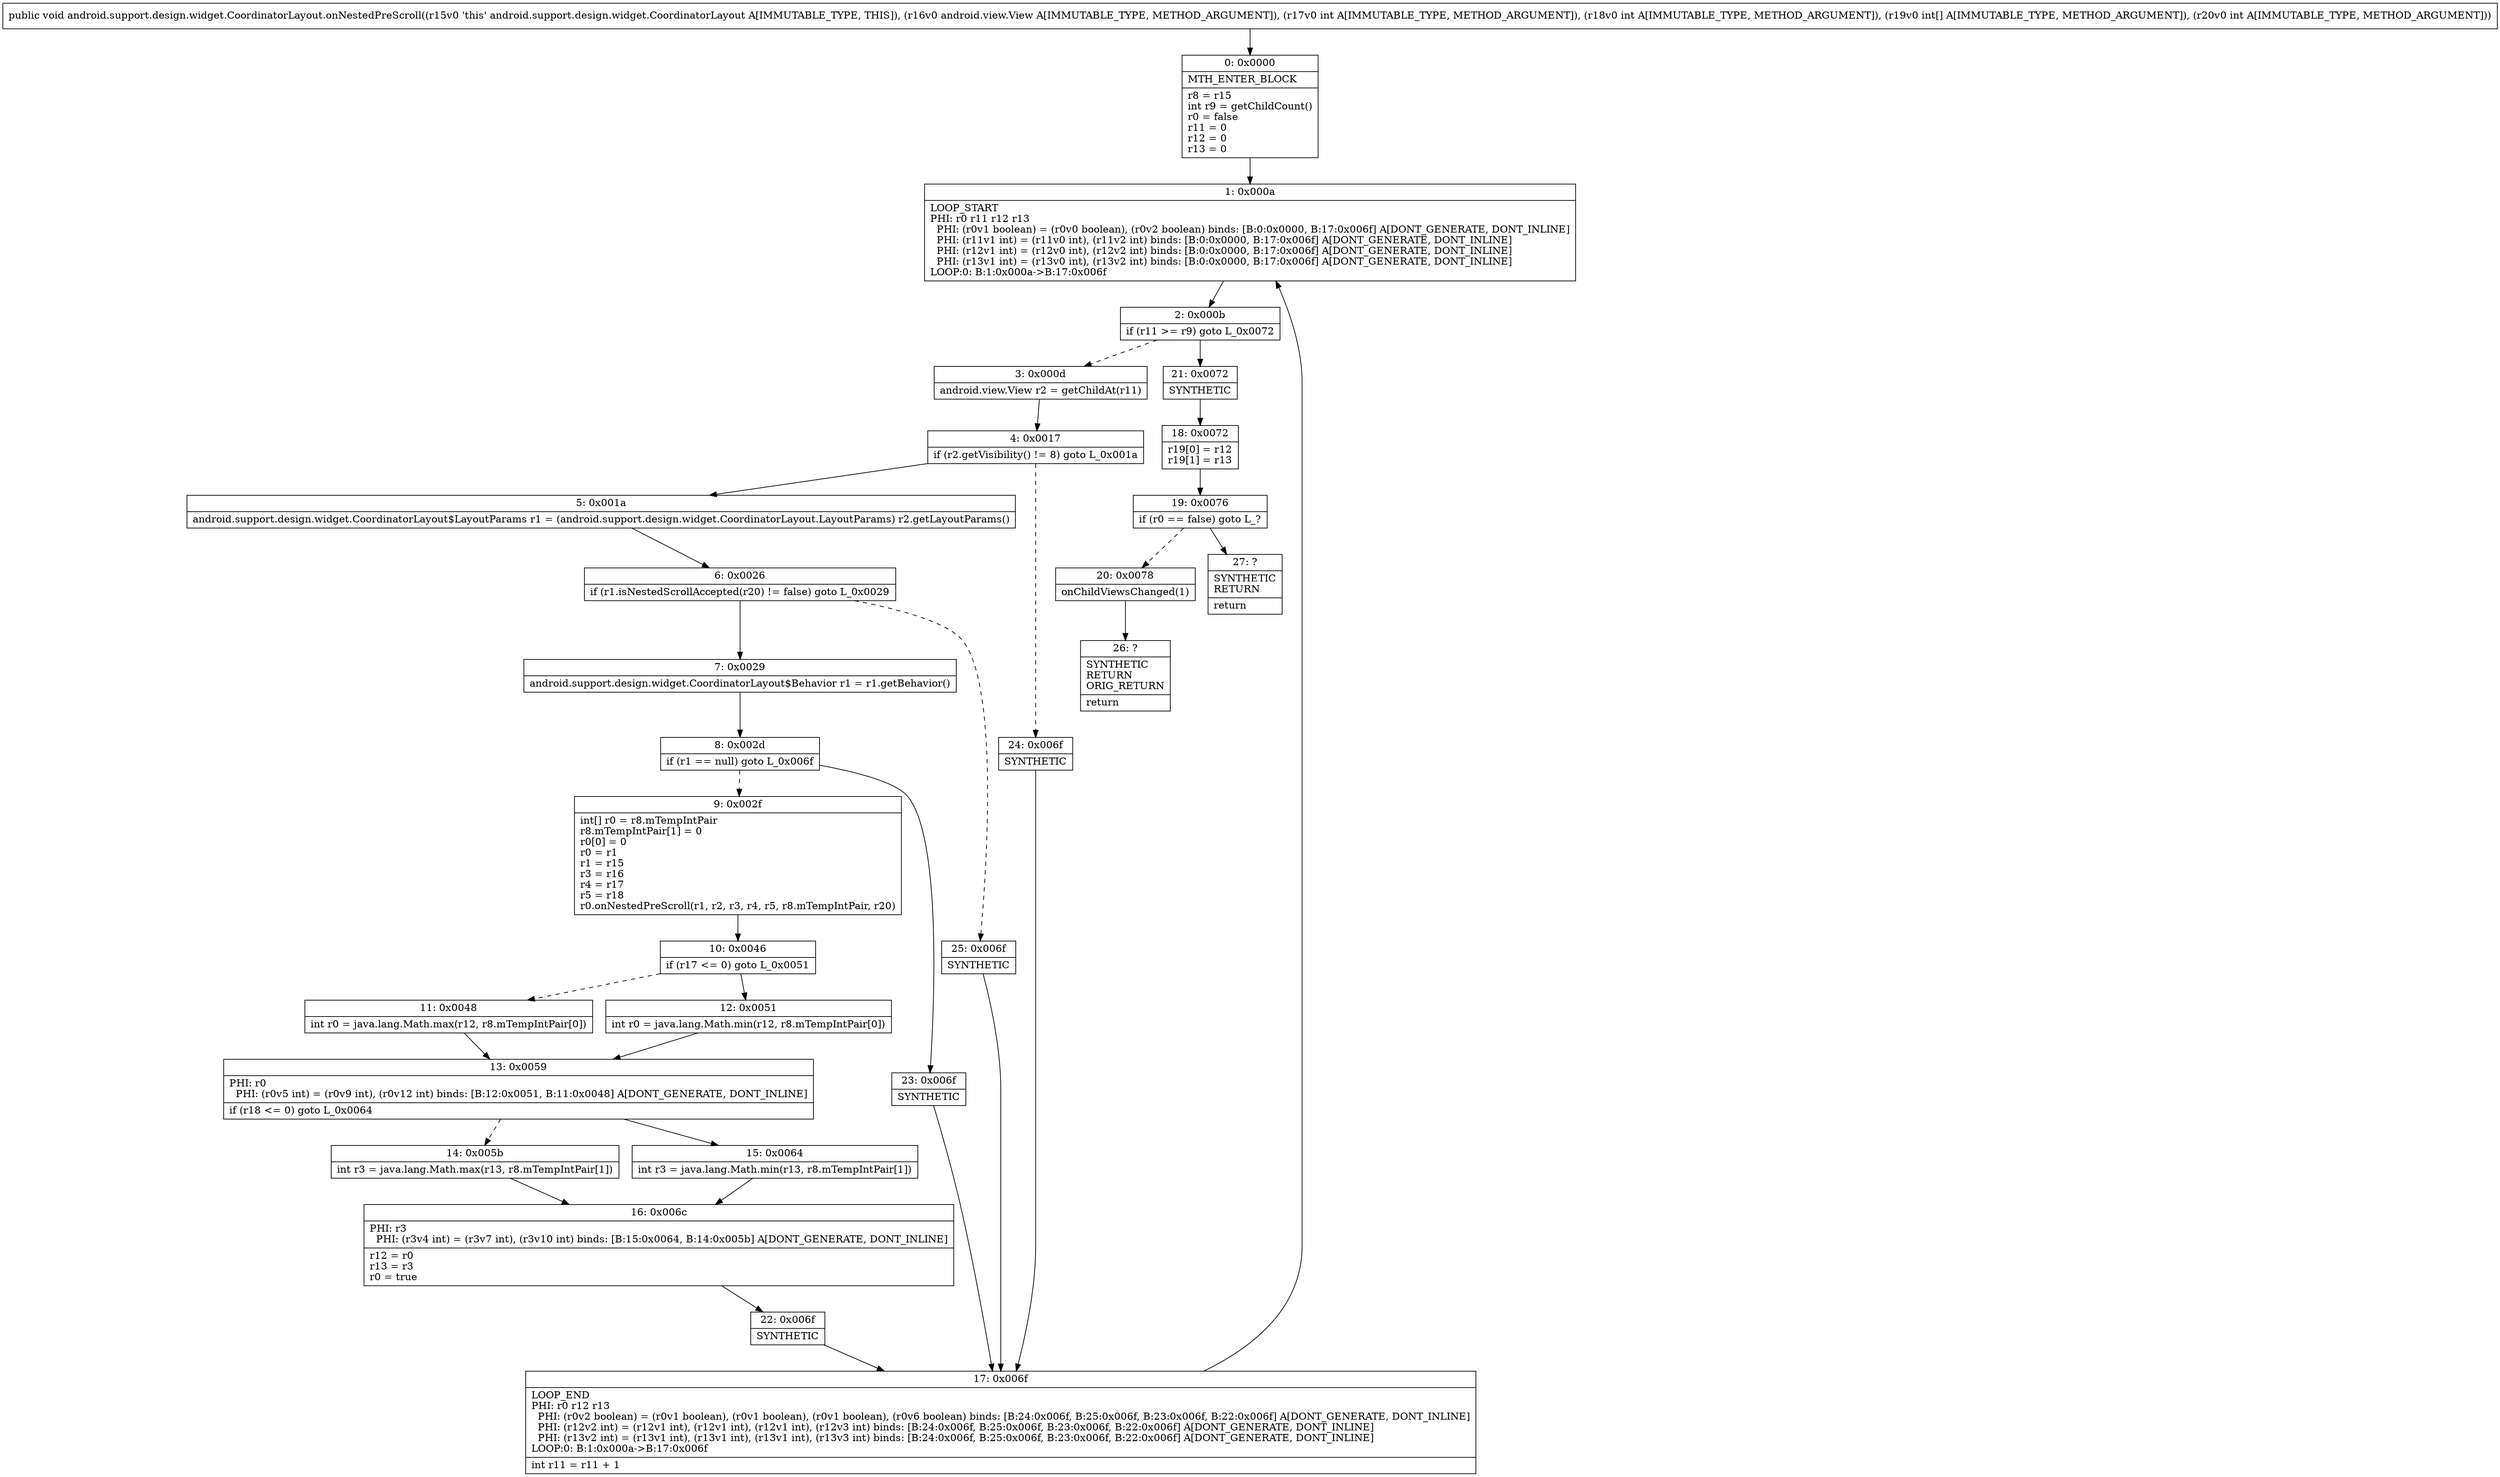digraph "CFG forandroid.support.design.widget.CoordinatorLayout.onNestedPreScroll(Landroid\/view\/View;II[II)V" {
Node_0 [shape=record,label="{0\:\ 0x0000|MTH_ENTER_BLOCK\l|r8 = r15\lint r9 = getChildCount()\lr0 = false\lr11 = 0\lr12 = 0\lr13 = 0\l}"];
Node_1 [shape=record,label="{1\:\ 0x000a|LOOP_START\lPHI: r0 r11 r12 r13 \l  PHI: (r0v1 boolean) = (r0v0 boolean), (r0v2 boolean) binds: [B:0:0x0000, B:17:0x006f] A[DONT_GENERATE, DONT_INLINE]\l  PHI: (r11v1 int) = (r11v0 int), (r11v2 int) binds: [B:0:0x0000, B:17:0x006f] A[DONT_GENERATE, DONT_INLINE]\l  PHI: (r12v1 int) = (r12v0 int), (r12v2 int) binds: [B:0:0x0000, B:17:0x006f] A[DONT_GENERATE, DONT_INLINE]\l  PHI: (r13v1 int) = (r13v0 int), (r13v2 int) binds: [B:0:0x0000, B:17:0x006f] A[DONT_GENERATE, DONT_INLINE]\lLOOP:0: B:1:0x000a\-\>B:17:0x006f\l}"];
Node_2 [shape=record,label="{2\:\ 0x000b|if (r11 \>= r9) goto L_0x0072\l}"];
Node_3 [shape=record,label="{3\:\ 0x000d|android.view.View r2 = getChildAt(r11)\l}"];
Node_4 [shape=record,label="{4\:\ 0x0017|if (r2.getVisibility() != 8) goto L_0x001a\l}"];
Node_5 [shape=record,label="{5\:\ 0x001a|android.support.design.widget.CoordinatorLayout$LayoutParams r1 = (android.support.design.widget.CoordinatorLayout.LayoutParams) r2.getLayoutParams()\l}"];
Node_6 [shape=record,label="{6\:\ 0x0026|if (r1.isNestedScrollAccepted(r20) != false) goto L_0x0029\l}"];
Node_7 [shape=record,label="{7\:\ 0x0029|android.support.design.widget.CoordinatorLayout$Behavior r1 = r1.getBehavior()\l}"];
Node_8 [shape=record,label="{8\:\ 0x002d|if (r1 == null) goto L_0x006f\l}"];
Node_9 [shape=record,label="{9\:\ 0x002f|int[] r0 = r8.mTempIntPair\lr8.mTempIntPair[1] = 0\lr0[0] = 0\lr0 = r1\lr1 = r15\lr3 = r16\lr4 = r17\lr5 = r18\lr0.onNestedPreScroll(r1, r2, r3, r4, r5, r8.mTempIntPair, r20)\l}"];
Node_10 [shape=record,label="{10\:\ 0x0046|if (r17 \<= 0) goto L_0x0051\l}"];
Node_11 [shape=record,label="{11\:\ 0x0048|int r0 = java.lang.Math.max(r12, r8.mTempIntPair[0])\l}"];
Node_12 [shape=record,label="{12\:\ 0x0051|int r0 = java.lang.Math.min(r12, r8.mTempIntPair[0])\l}"];
Node_13 [shape=record,label="{13\:\ 0x0059|PHI: r0 \l  PHI: (r0v5 int) = (r0v9 int), (r0v12 int) binds: [B:12:0x0051, B:11:0x0048] A[DONT_GENERATE, DONT_INLINE]\l|if (r18 \<= 0) goto L_0x0064\l}"];
Node_14 [shape=record,label="{14\:\ 0x005b|int r3 = java.lang.Math.max(r13, r8.mTempIntPair[1])\l}"];
Node_15 [shape=record,label="{15\:\ 0x0064|int r3 = java.lang.Math.min(r13, r8.mTempIntPair[1])\l}"];
Node_16 [shape=record,label="{16\:\ 0x006c|PHI: r3 \l  PHI: (r3v4 int) = (r3v7 int), (r3v10 int) binds: [B:15:0x0064, B:14:0x005b] A[DONT_GENERATE, DONT_INLINE]\l|r12 = r0\lr13 = r3\lr0 = true\l}"];
Node_17 [shape=record,label="{17\:\ 0x006f|LOOP_END\lPHI: r0 r12 r13 \l  PHI: (r0v2 boolean) = (r0v1 boolean), (r0v1 boolean), (r0v1 boolean), (r0v6 boolean) binds: [B:24:0x006f, B:25:0x006f, B:23:0x006f, B:22:0x006f] A[DONT_GENERATE, DONT_INLINE]\l  PHI: (r12v2 int) = (r12v1 int), (r12v1 int), (r12v1 int), (r12v3 int) binds: [B:24:0x006f, B:25:0x006f, B:23:0x006f, B:22:0x006f] A[DONT_GENERATE, DONT_INLINE]\l  PHI: (r13v2 int) = (r13v1 int), (r13v1 int), (r13v1 int), (r13v3 int) binds: [B:24:0x006f, B:25:0x006f, B:23:0x006f, B:22:0x006f] A[DONT_GENERATE, DONT_INLINE]\lLOOP:0: B:1:0x000a\-\>B:17:0x006f\l|int r11 = r11 + 1\l}"];
Node_18 [shape=record,label="{18\:\ 0x0072|r19[0] = r12\lr19[1] = r13\l}"];
Node_19 [shape=record,label="{19\:\ 0x0076|if (r0 == false) goto L_?\l}"];
Node_20 [shape=record,label="{20\:\ 0x0078|onChildViewsChanged(1)\l}"];
Node_21 [shape=record,label="{21\:\ 0x0072|SYNTHETIC\l}"];
Node_22 [shape=record,label="{22\:\ 0x006f|SYNTHETIC\l}"];
Node_23 [shape=record,label="{23\:\ 0x006f|SYNTHETIC\l}"];
Node_24 [shape=record,label="{24\:\ 0x006f|SYNTHETIC\l}"];
Node_25 [shape=record,label="{25\:\ 0x006f|SYNTHETIC\l}"];
Node_26 [shape=record,label="{26\:\ ?|SYNTHETIC\lRETURN\lORIG_RETURN\l|return\l}"];
Node_27 [shape=record,label="{27\:\ ?|SYNTHETIC\lRETURN\l|return\l}"];
MethodNode[shape=record,label="{public void android.support.design.widget.CoordinatorLayout.onNestedPreScroll((r15v0 'this' android.support.design.widget.CoordinatorLayout A[IMMUTABLE_TYPE, THIS]), (r16v0 android.view.View A[IMMUTABLE_TYPE, METHOD_ARGUMENT]), (r17v0 int A[IMMUTABLE_TYPE, METHOD_ARGUMENT]), (r18v0 int A[IMMUTABLE_TYPE, METHOD_ARGUMENT]), (r19v0 int[] A[IMMUTABLE_TYPE, METHOD_ARGUMENT]), (r20v0 int A[IMMUTABLE_TYPE, METHOD_ARGUMENT])) }"];
MethodNode -> Node_0;
Node_0 -> Node_1;
Node_1 -> Node_2;
Node_2 -> Node_3[style=dashed];
Node_2 -> Node_21;
Node_3 -> Node_4;
Node_4 -> Node_5;
Node_4 -> Node_24[style=dashed];
Node_5 -> Node_6;
Node_6 -> Node_7;
Node_6 -> Node_25[style=dashed];
Node_7 -> Node_8;
Node_8 -> Node_9[style=dashed];
Node_8 -> Node_23;
Node_9 -> Node_10;
Node_10 -> Node_11[style=dashed];
Node_10 -> Node_12;
Node_11 -> Node_13;
Node_12 -> Node_13;
Node_13 -> Node_14[style=dashed];
Node_13 -> Node_15;
Node_14 -> Node_16;
Node_15 -> Node_16;
Node_16 -> Node_22;
Node_17 -> Node_1;
Node_18 -> Node_19;
Node_19 -> Node_20[style=dashed];
Node_19 -> Node_27;
Node_20 -> Node_26;
Node_21 -> Node_18;
Node_22 -> Node_17;
Node_23 -> Node_17;
Node_24 -> Node_17;
Node_25 -> Node_17;
}

